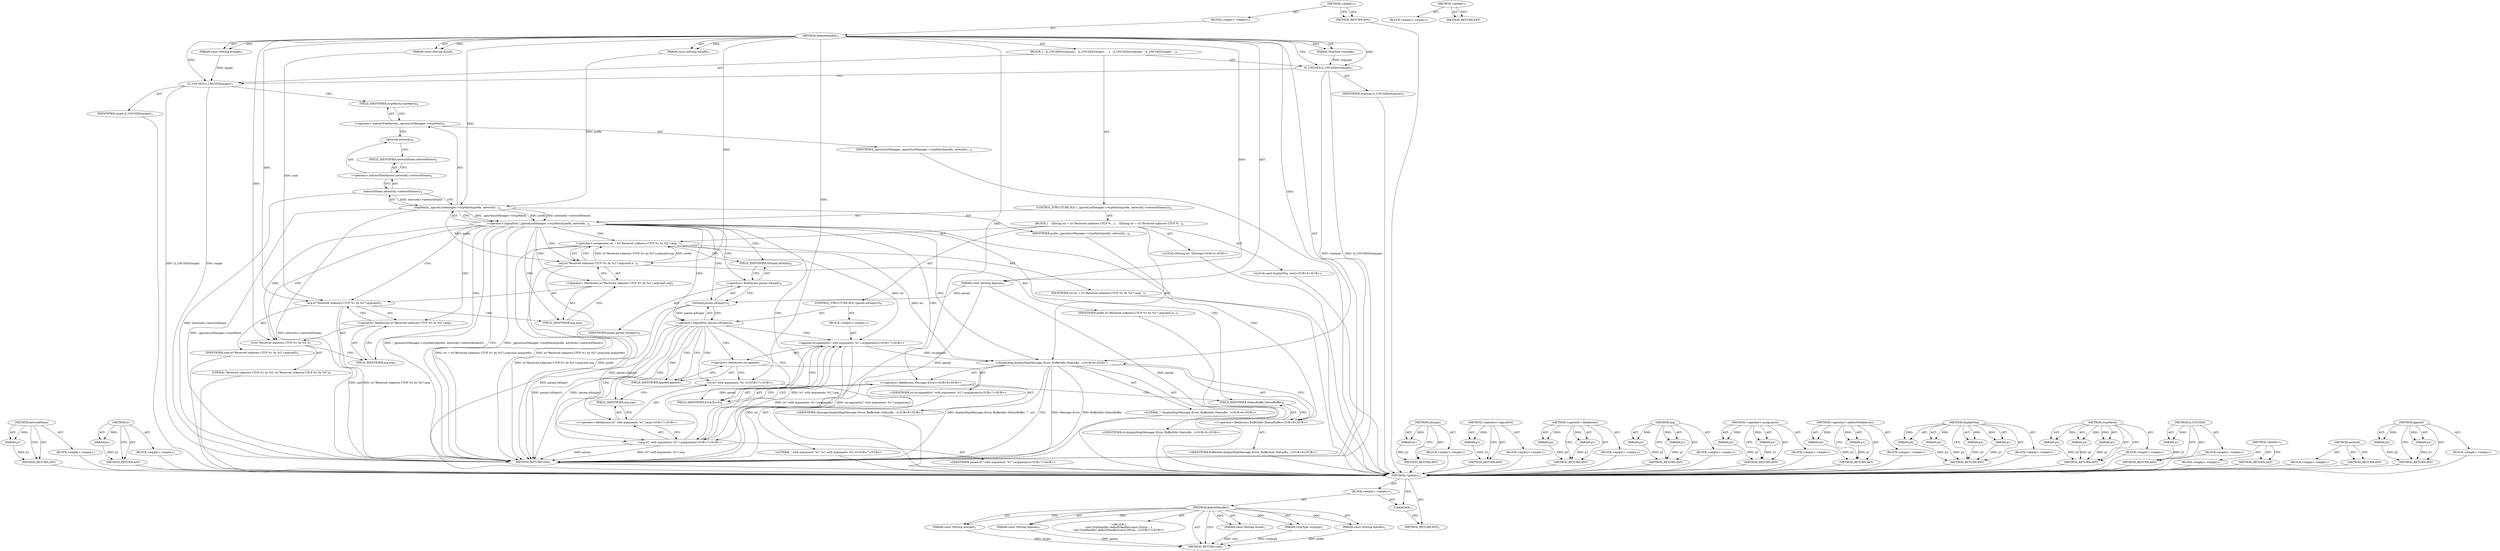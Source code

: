 digraph "&lt;global&gt;" {
vulnerable_117 [label=<(METHOD,networkName)>];
vulnerable_118 [label=<(PARAM,p1)>];
vulnerable_119 [label=<(BLOCK,&lt;empty&gt;,&lt;empty&gt;)>];
vulnerable_120 [label=<(METHOD_RETURN,ANY)>];
vulnerable_139 [label=<(METHOD,tr)>];
vulnerable_140 [label=<(PARAM,p1)>];
vulnerable_141 [label=<(BLOCK,&lt;empty&gt;,&lt;empty&gt;)>];
vulnerable_142 [label=<(METHOD_RETURN,ANY)>];
vulnerable_6 [label=<(METHOD,&lt;global&gt;)<SUB>1</SUB>>];
vulnerable_7 [label=<(BLOCK,&lt;empty&gt;,&lt;empty&gt;)<SUB>1</SUB>>];
vulnerable_8 [label=<(METHOD,defaultHandler)<SUB>1</SUB>>];
vulnerable_9 [label=<(PARAM,const QString &amp;cmd)<SUB>1</SUB>>];
vulnerable_10 [label=<(PARAM,CtcpType ctcptype)<SUB>1</SUB>>];
vulnerable_11 [label=<(PARAM,const QString &amp;prefix)<SUB>1</SUB>>];
vulnerable_12 [label=<(PARAM,const QString &amp;target)<SUB>1</SUB>>];
vulnerable_13 [label=<(PARAM,const QString &amp;param)<SUB>1</SUB>>];
vulnerable_14 [label=<(BLOCK,{
   Q_UNUSED(ctcptype);
   Q_UNUSED(target);
 ...,{
   Q_UNUSED(ctcptype);
   Q_UNUSED(target);
 ...)<SUB>1</SUB>>];
vulnerable_15 [label=<(Q_UNUSED,Q_UNUSED(ctcptype))<SUB>2</SUB>>];
vulnerable_16 [label=<(IDENTIFIER,ctcptype,Q_UNUSED(ctcptype))<SUB>2</SUB>>];
vulnerable_17 [label=<(Q_UNUSED,Q_UNUSED(target))<SUB>3</SUB>>];
vulnerable_18 [label=<(IDENTIFIER,target,Q_UNUSED(target))<SUB>3</SUB>>];
vulnerable_19 [label=<(CONTROL_STRUCTURE,IF,if (!_ignoreListManager-&gt;ctcpMatch(prefix, network()-&gt;networkName())))<SUB>4</SUB>>];
vulnerable_20 [label=<(&lt;operator&gt;.logicalNot,!_ignoreListManager-&gt;ctcpMatch(prefix, network(...)<SUB>4</SUB>>];
vulnerable_21 [label=<(ctcpMatch,_ignoreListManager-&gt;ctcpMatch(prefix, network()...)<SUB>4</SUB>>];
vulnerable_22 [label=<(&lt;operator&gt;.indirectFieldAccess,_ignoreListManager-&gt;ctcpMatch)<SUB>4</SUB>>];
vulnerable_23 [label=<(IDENTIFIER,_ignoreListManager,_ignoreListManager-&gt;ctcpMatch(prefix, network()...)<SUB>4</SUB>>];
vulnerable_24 [label=<(FIELD_IDENTIFIER,ctcpMatch,ctcpMatch)<SUB>4</SUB>>];
vulnerable_25 [label=<(IDENTIFIER,prefix,_ignoreListManager-&gt;ctcpMatch(prefix, network()...)<SUB>4</SUB>>];
vulnerable_26 [label=<(networkName,network()-&gt;networkName())<SUB>4</SUB>>];
vulnerable_27 [label=<(&lt;operator&gt;.indirectFieldAccess,network()-&gt;networkName)<SUB>4</SUB>>];
vulnerable_28 [label=<(network,network())<SUB>4</SUB>>];
vulnerable_29 [label=<(FIELD_IDENTIFIER,networkName,networkName)<SUB>4</SUB>>];
vulnerable_30 [label=<(BLOCK,{
    QString str = tr(&quot;Received unknown CTCP %...,{
    QString str = tr(&quot;Received unknown CTCP %...)<SUB>4</SUB>>];
vulnerable_31 [label="<(LOCAL,QString str: QString)<SUB>5</SUB>>"];
vulnerable_32 [label=<(&lt;operator&gt;.assignment,str = tr(&quot;Received unknown CTCP %1 by %2&quot;).arg(...)<SUB>5</SUB>>];
vulnerable_33 [label=<(IDENTIFIER,str,str = tr(&quot;Received unknown CTCP %1 by %2&quot;).arg(...)<SUB>5</SUB>>];
vulnerable_34 [label=<(arg,tr(&quot;Received unknown CTCP %1 by %2&quot;).arg(cmd).a...)<SUB>5</SUB>>];
vulnerable_35 [label=<(&lt;operator&gt;.fieldAccess,tr(&quot;Received unknown CTCP %1 by %2&quot;).arg(cmd).arg)<SUB>5</SUB>>];
vulnerable_36 [label=<(arg,tr(&quot;Received unknown CTCP %1 by %2&quot;).arg(cmd))<SUB>5</SUB>>];
vulnerable_37 [label=<(&lt;operator&gt;.fieldAccess,tr(&quot;Received unknown CTCP %1 by %2&quot;).arg)<SUB>5</SUB>>];
vulnerable_38 [label=<(tr,tr(&quot;Received unknown CTCP %1 by %2&quot;))<SUB>5</SUB>>];
vulnerable_39 [label=<(LITERAL,&quot;Received unknown CTCP %1 by %2&quot;,tr(&quot;Received unknown CTCP %1 by %2&quot;))<SUB>5</SUB>>];
vulnerable_40 [label=<(FIELD_IDENTIFIER,arg,arg)<SUB>5</SUB>>];
vulnerable_41 [label=<(IDENTIFIER,cmd,tr(&quot;Received unknown CTCP %1 by %2&quot;).arg(cmd))<SUB>5</SUB>>];
vulnerable_42 [label=<(FIELD_IDENTIFIER,arg,arg)<SUB>5</SUB>>];
vulnerable_43 [label=<(IDENTIFIER,prefix,tr(&quot;Received unknown CTCP %1 by %2&quot;).arg(cmd).a...)<SUB>5</SUB>>];
vulnerable_44 [label=<(CONTROL_STRUCTURE,IF,if (!param.isEmpty()))<SUB>6</SUB>>];
vulnerable_45 [label=<(&lt;operator&gt;.logicalNot,!param.isEmpty())<SUB>6</SUB>>];
vulnerable_46 [label=<(isEmpty,param.isEmpty())<SUB>6</SUB>>];
vulnerable_47 [label=<(&lt;operator&gt;.fieldAccess,param.isEmpty)<SUB>6</SUB>>];
vulnerable_48 [label=<(IDENTIFIER,param,param.isEmpty())<SUB>6</SUB>>];
vulnerable_49 [label=<(FIELD_IDENTIFIER,isEmpty,isEmpty)<SUB>6</SUB>>];
vulnerable_50 [label=<(BLOCK,&lt;empty&gt;,&lt;empty&gt;)<SUB>7</SUB>>];
vulnerable_51 [label="<(append,str.append(tr(&quot; with arguments: %1&quot;).arg(param)))<SUB>7</SUB>>"];
vulnerable_52 [label=<(&lt;operator&gt;.fieldAccess,str.append)<SUB>7</SUB>>];
vulnerable_53 [label="<(IDENTIFIER,str,str.append(tr(&quot; with arguments: %1&quot;).arg(param)))<SUB>7</SUB>>"];
vulnerable_54 [label=<(FIELD_IDENTIFIER,append,append)<SUB>7</SUB>>];
vulnerable_55 [label="<(arg,tr(&quot; with arguments: %1&quot;).arg(param))<SUB>7</SUB>>"];
vulnerable_56 [label="<(&lt;operator&gt;.fieldAccess,tr(&quot; with arguments: %1&quot;).arg)<SUB>7</SUB>>"];
vulnerable_57 [label="<(tr,tr(&quot; with arguments: %1&quot;))<SUB>7</SUB>>"];
vulnerable_58 [label="<(LITERAL,&quot; with arguments: %1&quot;,tr(&quot; with arguments: %1&quot;))<SUB>7</SUB>>"];
vulnerable_59 [label=<(FIELD_IDENTIFIER,arg,arg)<SUB>7</SUB>>];
vulnerable_60 [label="<(IDENTIFIER,param,tr(&quot; with arguments: %1&quot;).arg(param))<SUB>7</SUB>>"];
vulnerable_61 [label="<(LOCAL,emit displayMsg: emit)<SUB>8</SUB>>"];
vulnerable_62 [label="<(displayMsg,displayMsg(Message::Error, BufferInfo::StatusBu...)<SUB>8</SUB>>"];
vulnerable_63 [label="<(&lt;operator&gt;.fieldAccess,Message::Error)<SUB>8</SUB>>"];
vulnerable_64 [label="<(IDENTIFIER,Message,displayMsg(Message::Error, BufferInfo::StatusBu...)<SUB>8</SUB>>"];
vulnerable_65 [label=<(FIELD_IDENTIFIER,Error,Error)<SUB>8</SUB>>];
vulnerable_66 [label="<(&lt;operator&gt;.fieldAccess,BufferInfo::StatusBuffer)<SUB>8</SUB>>"];
vulnerable_67 [label="<(IDENTIFIER,BufferInfo,displayMsg(Message::Error, BufferInfo::StatusBu...)<SUB>8</SUB>>"];
vulnerable_68 [label=<(FIELD_IDENTIFIER,StatusBuffer,StatusBuffer)<SUB>8</SUB>>];
vulnerable_69 [label="<(LITERAL,&quot;&quot;,displayMsg(Message::Error, BufferInfo::StatusBu...)<SUB>8</SUB>>"];
vulnerable_70 [label="<(IDENTIFIER,str,displayMsg(Message::Error, BufferInfo::StatusBu...)<SUB>8</SUB>>"];
vulnerable_71 [label=<(METHOD_RETURN,void)<SUB>1</SUB>>];
vulnerable_73 [label=<(METHOD_RETURN,ANY)<SUB>1</SUB>>];
vulnerable_143 [label=<(METHOD,isEmpty)>];
vulnerable_144 [label=<(PARAM,p1)>];
vulnerable_145 [label=<(BLOCK,&lt;empty&gt;,&lt;empty&gt;)>];
vulnerable_146 [label=<(METHOD_RETURN,ANY)>];
vulnerable_102 [label=<(METHOD,&lt;operator&gt;.logicalNot)>];
vulnerable_103 [label=<(PARAM,p1)>];
vulnerable_104 [label=<(BLOCK,&lt;empty&gt;,&lt;empty&gt;)>];
vulnerable_105 [label=<(METHOD_RETURN,ANY)>];
vulnerable_134 [label=<(METHOD,&lt;operator&gt;.fieldAccess)>];
vulnerable_135 [label=<(PARAM,p1)>];
vulnerable_136 [label=<(PARAM,p2)>];
vulnerable_137 [label=<(BLOCK,&lt;empty&gt;,&lt;empty&gt;)>];
vulnerable_138 [label=<(METHOD_RETURN,ANY)>];
vulnerable_129 [label=<(METHOD,arg)>];
vulnerable_130 [label=<(PARAM,p1)>];
vulnerable_131 [label=<(PARAM,p2)>];
vulnerable_132 [label=<(BLOCK,&lt;empty&gt;,&lt;empty&gt;)>];
vulnerable_133 [label=<(METHOD_RETURN,ANY)>];
vulnerable_124 [label=<(METHOD,&lt;operator&gt;.assignment)>];
vulnerable_125 [label=<(PARAM,p1)>];
vulnerable_126 [label=<(PARAM,p2)>];
vulnerable_127 [label=<(BLOCK,&lt;empty&gt;,&lt;empty&gt;)>];
vulnerable_128 [label=<(METHOD_RETURN,ANY)>];
vulnerable_112 [label=<(METHOD,&lt;operator&gt;.indirectFieldAccess)>];
vulnerable_113 [label=<(PARAM,p1)>];
vulnerable_114 [label=<(PARAM,p2)>];
vulnerable_115 [label=<(BLOCK,&lt;empty&gt;,&lt;empty&gt;)>];
vulnerable_116 [label=<(METHOD_RETURN,ANY)>];
vulnerable_152 [label=<(METHOD,displayMsg)>];
vulnerable_153 [label=<(PARAM,p1)>];
vulnerable_154 [label=<(PARAM,p2)>];
vulnerable_155 [label=<(PARAM,p3)>];
vulnerable_156 [label=<(PARAM,p4)>];
vulnerable_157 [label=<(BLOCK,&lt;empty&gt;,&lt;empty&gt;)>];
vulnerable_158 [label=<(METHOD_RETURN,ANY)>];
vulnerable_106 [label=<(METHOD,ctcpMatch)>];
vulnerable_107 [label=<(PARAM,p1)>];
vulnerable_108 [label=<(PARAM,p2)>];
vulnerable_109 [label=<(PARAM,p3)>];
vulnerable_110 [label=<(BLOCK,&lt;empty&gt;,&lt;empty&gt;)>];
vulnerable_111 [label=<(METHOD_RETURN,ANY)>];
vulnerable_98 [label=<(METHOD,Q_UNUSED)>];
vulnerable_99 [label=<(PARAM,p1)>];
vulnerable_100 [label=<(BLOCK,&lt;empty&gt;,&lt;empty&gt;)>];
vulnerable_101 [label=<(METHOD_RETURN,ANY)>];
vulnerable_92 [label=<(METHOD,&lt;global&gt;)<SUB>1</SUB>>];
vulnerable_93 [label=<(BLOCK,&lt;empty&gt;,&lt;empty&gt;)>];
vulnerable_94 [label=<(METHOD_RETURN,ANY)>];
vulnerable_121 [label=<(METHOD,network)>];
vulnerable_122 [label=<(BLOCK,&lt;empty&gt;,&lt;empty&gt;)>];
vulnerable_123 [label=<(METHOD_RETURN,ANY)>];
vulnerable_147 [label=<(METHOD,append)>];
vulnerable_148 [label=<(PARAM,p1)>];
vulnerable_149 [label=<(PARAM,p2)>];
vulnerable_150 [label=<(BLOCK,&lt;empty&gt;,&lt;empty&gt;)>];
vulnerable_151 [label=<(METHOD_RETURN,ANY)>];
fixed_6 [label=<(METHOD,&lt;global&gt;)<SUB>1</SUB>>];
fixed_7 [label=<(BLOCK,&lt;empty&gt;,&lt;empty&gt;)<SUB>1</SUB>>];
fixed_8 [label=<(METHOD,defaultHandler)<SUB>1</SUB>>];
fixed_9 [label=<(PARAM,const QString &amp;cmd)<SUB>1</SUB>>];
fixed_10 [label=<(PARAM,CtcpType ctcptype)<SUB>1</SUB>>];
fixed_11 [label=<(PARAM,const QString &amp;prefix)<SUB>1</SUB>>];
fixed_12 [label=<(PARAM,const QString &amp;target)<SUB>1</SUB>>];
fixed_13 [label=<(PARAM,const QString &amp;param)<SUB>1</SUB>>];
fixed_14 [label="<(BLOCK,{
void CtcpHandler::defaultHandler(const QStrin...,{
void CtcpHandler::defaultHandler(const QStrin...)<SUB>1</SUB>>"];
fixed_15 [label=<(METHOD_RETURN,void)<SUB>1</SUB>>];
fixed_17 [label=<(UNKNOWN,,)>];
fixed_18 [label=<(METHOD_RETURN,ANY)<SUB>1</SUB>>];
fixed_29 [label=<(METHOD,&lt;global&gt;)<SUB>1</SUB>>];
fixed_30 [label=<(BLOCK,&lt;empty&gt;,&lt;empty&gt;)>];
fixed_31 [label=<(METHOD_RETURN,ANY)>];
vulnerable_117 -> vulnerable_118  [key=0, label="AST: "];
vulnerable_117 -> vulnerable_118  [key=1, label="DDG: "];
vulnerable_117 -> vulnerable_119  [key=0, label="AST: "];
vulnerable_117 -> vulnerable_120  [key=0, label="AST: "];
vulnerable_117 -> vulnerable_120  [key=1, label="CFG: "];
vulnerable_118 -> vulnerable_120  [key=0, label="DDG: p1"];
vulnerable_119 -> fixed_6  [key=0];
vulnerable_120 -> fixed_6  [key=0];
vulnerable_139 -> vulnerable_140  [key=0, label="AST: "];
vulnerable_139 -> vulnerable_140  [key=1, label="DDG: "];
vulnerable_139 -> vulnerable_141  [key=0, label="AST: "];
vulnerable_139 -> vulnerable_142  [key=0, label="AST: "];
vulnerable_139 -> vulnerable_142  [key=1, label="CFG: "];
vulnerable_140 -> vulnerable_142  [key=0, label="DDG: p1"];
vulnerable_141 -> fixed_6  [key=0];
vulnerable_142 -> fixed_6  [key=0];
vulnerable_6 -> vulnerable_7  [key=0, label="AST: "];
vulnerable_6 -> vulnerable_73  [key=0, label="AST: "];
vulnerable_6 -> vulnerable_73  [key=1, label="CFG: "];
vulnerable_7 -> vulnerable_8  [key=0, label="AST: "];
vulnerable_8 -> vulnerable_9  [key=0, label="AST: "];
vulnerable_8 -> vulnerable_9  [key=1, label="DDG: "];
vulnerable_8 -> vulnerable_10  [key=0, label="AST: "];
vulnerable_8 -> vulnerable_10  [key=1, label="DDG: "];
vulnerable_8 -> vulnerable_11  [key=0, label="AST: "];
vulnerable_8 -> vulnerable_11  [key=1, label="DDG: "];
vulnerable_8 -> vulnerable_12  [key=0, label="AST: "];
vulnerable_8 -> vulnerable_12  [key=1, label="DDG: "];
vulnerable_8 -> vulnerable_13  [key=0, label="AST: "];
vulnerable_8 -> vulnerable_13  [key=1, label="DDG: "];
vulnerable_8 -> vulnerable_14  [key=0, label="AST: "];
vulnerable_8 -> vulnerable_71  [key=0, label="AST: "];
vulnerable_8 -> vulnerable_15  [key=0, label="CFG: "];
vulnerable_8 -> vulnerable_15  [key=1, label="DDG: "];
vulnerable_8 -> vulnerable_17  [key=0, label="DDG: "];
vulnerable_8 -> vulnerable_21  [key=0, label="DDG: "];
vulnerable_8 -> vulnerable_62  [key=0, label="DDG: "];
vulnerable_8 -> vulnerable_34  [key=0, label="DDG: "];
vulnerable_8 -> vulnerable_36  [key=0, label="DDG: "];
vulnerable_8 -> vulnerable_55  [key=0, label="DDG: "];
vulnerable_8 -> vulnerable_38  [key=0, label="DDG: "];
vulnerable_8 -> vulnerable_57  [key=0, label="DDG: "];
vulnerable_9 -> vulnerable_36  [key=0, label="DDG: cmd"];
vulnerable_10 -> vulnerable_15  [key=0, label="DDG: ctcptype"];
vulnerable_11 -> vulnerable_21  [key=0, label="DDG: prefix"];
vulnerable_12 -> vulnerable_17  [key=0, label="DDG: target"];
vulnerable_13 -> vulnerable_71  [key=0, label="DDG: param"];
vulnerable_13 -> vulnerable_46  [key=0, label="DDG: param"];
vulnerable_13 -> vulnerable_55  [key=0, label="DDG: param"];
vulnerable_14 -> vulnerable_15  [key=0, label="AST: "];
vulnerable_14 -> vulnerable_17  [key=0, label="AST: "];
vulnerable_14 -> vulnerable_19  [key=0, label="AST: "];
vulnerable_15 -> vulnerable_16  [key=0, label="AST: "];
vulnerable_15 -> vulnerable_17  [key=0, label="CFG: "];
vulnerable_15 -> vulnerable_71  [key=0, label="DDG: ctcptype"];
vulnerable_15 -> vulnerable_71  [key=1, label="DDG: Q_UNUSED(ctcptype)"];
vulnerable_16 -> fixed_6  [key=0];
vulnerable_17 -> vulnerable_18  [key=0, label="AST: "];
vulnerable_17 -> vulnerable_24  [key=0, label="CFG: "];
vulnerable_17 -> vulnerable_71  [key=0, label="DDG: target"];
vulnerable_17 -> vulnerable_71  [key=1, label="DDG: Q_UNUSED(target)"];
vulnerable_18 -> fixed_6  [key=0];
vulnerable_19 -> vulnerable_20  [key=0, label="AST: "];
vulnerable_19 -> vulnerable_30  [key=0, label="AST: "];
vulnerable_20 -> vulnerable_21  [key=0, label="AST: "];
vulnerable_20 -> vulnerable_71  [key=0, label="CFG: "];
vulnerable_20 -> vulnerable_71  [key=1, label="DDG: _ignoreListManager-&gt;ctcpMatch(prefix, network()-&gt;networkName())"];
vulnerable_20 -> vulnerable_71  [key=2, label="DDG: !_ignoreListManager-&gt;ctcpMatch(prefix, network()-&gt;networkName())"];
vulnerable_20 -> vulnerable_38  [key=0, label="CFG: "];
vulnerable_20 -> vulnerable_38  [key=1, label="CDG: "];
vulnerable_20 -> vulnerable_47  [key=0, label="CDG: "];
vulnerable_20 -> vulnerable_34  [key=0, label="CDG: "];
vulnerable_20 -> vulnerable_32  [key=0, label="CDG: "];
vulnerable_20 -> vulnerable_68  [key=0, label="CDG: "];
vulnerable_20 -> vulnerable_49  [key=0, label="CDG: "];
vulnerable_20 -> vulnerable_42  [key=0, label="CDG: "];
vulnerable_20 -> vulnerable_66  [key=0, label="CDG: "];
vulnerable_20 -> vulnerable_36  [key=0, label="CDG: "];
vulnerable_20 -> vulnerable_37  [key=0, label="CDG: "];
vulnerable_20 -> vulnerable_46  [key=0, label="CDG: "];
vulnerable_20 -> vulnerable_45  [key=0, label="CDG: "];
vulnerable_20 -> vulnerable_63  [key=0, label="CDG: "];
vulnerable_20 -> vulnerable_40  [key=0, label="CDG: "];
vulnerable_20 -> vulnerable_65  [key=0, label="CDG: "];
vulnerable_20 -> vulnerable_35  [key=0, label="CDG: "];
vulnerable_20 -> vulnerable_62  [key=0, label="CDG: "];
vulnerable_21 -> vulnerable_22  [key=0, label="AST: "];
vulnerable_21 -> vulnerable_25  [key=0, label="AST: "];
vulnerable_21 -> vulnerable_26  [key=0, label="AST: "];
vulnerable_21 -> vulnerable_20  [key=0, label="CFG: "];
vulnerable_21 -> vulnerable_20  [key=1, label="DDG: _ignoreListManager-&gt;ctcpMatch"];
vulnerable_21 -> vulnerable_20  [key=2, label="DDG: prefix"];
vulnerable_21 -> vulnerable_20  [key=3, label="DDG: network()-&gt;networkName()"];
vulnerable_21 -> vulnerable_71  [key=0, label="DDG: _ignoreListManager-&gt;ctcpMatch"];
vulnerable_21 -> vulnerable_71  [key=1, label="DDG: network()-&gt;networkName()"];
vulnerable_21 -> vulnerable_34  [key=0, label="DDG: prefix"];
vulnerable_22 -> vulnerable_23  [key=0, label="AST: "];
vulnerable_22 -> vulnerable_24  [key=0, label="AST: "];
vulnerable_22 -> vulnerable_28  [key=0, label="CFG: "];
vulnerable_23 -> fixed_6  [key=0];
vulnerable_24 -> vulnerable_22  [key=0, label="CFG: "];
vulnerable_25 -> fixed_6  [key=0];
vulnerable_26 -> vulnerable_27  [key=0, label="AST: "];
vulnerable_26 -> vulnerable_21  [key=0, label="CFG: "];
vulnerable_26 -> vulnerable_21  [key=1, label="DDG: network()-&gt;networkName"];
vulnerable_26 -> vulnerable_71  [key=0, label="DDG: network()-&gt;networkName"];
vulnerable_27 -> vulnerable_28  [key=0, label="AST: "];
vulnerable_27 -> vulnerable_29  [key=0, label="AST: "];
vulnerable_27 -> vulnerable_26  [key=0, label="CFG: "];
vulnerable_28 -> vulnerable_29  [key=0, label="CFG: "];
vulnerable_29 -> vulnerable_27  [key=0, label="CFG: "];
vulnerable_30 -> vulnerable_31  [key=0, label="AST: "];
vulnerable_30 -> vulnerable_32  [key=0, label="AST: "];
vulnerable_30 -> vulnerable_44  [key=0, label="AST: "];
vulnerable_30 -> vulnerable_61  [key=0, label="AST: "];
vulnerable_30 -> vulnerable_62  [key=0, label="AST: "];
vulnerable_31 -> fixed_6  [key=0];
vulnerable_32 -> vulnerable_33  [key=0, label="AST: "];
vulnerable_32 -> vulnerable_34  [key=0, label="AST: "];
vulnerable_32 -> vulnerable_49  [key=0, label="CFG: "];
vulnerable_32 -> vulnerable_71  [key=0, label="DDG: tr(&quot;Received unknown CTCP %1 by %2&quot;).arg(cmd).arg(prefix)"];
vulnerable_32 -> vulnerable_71  [key=1, label="DDG: str = tr(&quot;Received unknown CTCP %1 by %2&quot;).arg(cmd).arg(prefix)"];
vulnerable_32 -> vulnerable_62  [key=0, label="DDG: str"];
vulnerable_32 -> vulnerable_51  [key=0, label="DDG: str"];
vulnerable_33 -> fixed_6  [key=0];
vulnerable_34 -> vulnerable_35  [key=0, label="AST: "];
vulnerable_34 -> vulnerable_43  [key=0, label="AST: "];
vulnerable_34 -> vulnerable_32  [key=0, label="CFG: "];
vulnerable_34 -> vulnerable_32  [key=1, label="DDG: tr(&quot;Received unknown CTCP %1 by %2&quot;).arg(cmd).arg"];
vulnerable_34 -> vulnerable_32  [key=2, label="DDG: prefix"];
vulnerable_34 -> vulnerable_71  [key=0, label="DDG: tr(&quot;Received unknown CTCP %1 by %2&quot;).arg(cmd).arg"];
vulnerable_34 -> vulnerable_71  [key=1, label="DDG: prefix"];
vulnerable_35 -> vulnerable_36  [key=0, label="AST: "];
vulnerable_35 -> vulnerable_42  [key=0, label="AST: "];
vulnerable_35 -> vulnerable_34  [key=0, label="CFG: "];
vulnerable_36 -> vulnerable_37  [key=0, label="AST: "];
vulnerable_36 -> vulnerable_41  [key=0, label="AST: "];
vulnerable_36 -> vulnerable_42  [key=0, label="CFG: "];
vulnerable_36 -> vulnerable_71  [key=0, label="DDG: tr(&quot;Received unknown CTCP %1 by %2&quot;).arg"];
vulnerable_36 -> vulnerable_71  [key=1, label="DDG: cmd"];
vulnerable_37 -> vulnerable_38  [key=0, label="AST: "];
vulnerable_37 -> vulnerable_40  [key=0, label="AST: "];
vulnerable_37 -> vulnerable_36  [key=0, label="CFG: "];
vulnerable_38 -> vulnerable_39  [key=0, label="AST: "];
vulnerable_38 -> vulnerable_40  [key=0, label="CFG: "];
vulnerable_39 -> fixed_6  [key=0];
vulnerable_40 -> vulnerable_37  [key=0, label="CFG: "];
vulnerable_41 -> fixed_6  [key=0];
vulnerable_42 -> vulnerable_35  [key=0, label="CFG: "];
vulnerable_43 -> fixed_6  [key=0];
vulnerable_44 -> vulnerable_45  [key=0, label="AST: "];
vulnerable_44 -> vulnerable_50  [key=0, label="AST: "];
vulnerable_45 -> vulnerable_46  [key=0, label="AST: "];
vulnerable_45 -> vulnerable_54  [key=0, label="CFG: "];
vulnerable_45 -> vulnerable_54  [key=1, label="CDG: "];
vulnerable_45 -> vulnerable_65  [key=0, label="CFG: "];
vulnerable_45 -> vulnerable_71  [key=0, label="DDG: param.isEmpty()"];
vulnerable_45 -> vulnerable_71  [key=1, label="DDG: !param.isEmpty()"];
vulnerable_45 -> vulnerable_51  [key=0, label="CDG: "];
vulnerable_45 -> vulnerable_57  [key=0, label="CDG: "];
vulnerable_45 -> vulnerable_52  [key=0, label="CDG: "];
vulnerable_45 -> vulnerable_56  [key=0, label="CDG: "];
vulnerable_45 -> vulnerable_59  [key=0, label="CDG: "];
vulnerable_45 -> vulnerable_55  [key=0, label="CDG: "];
vulnerable_46 -> vulnerable_47  [key=0, label="AST: "];
vulnerable_46 -> vulnerable_45  [key=0, label="CFG: "];
vulnerable_46 -> vulnerable_45  [key=1, label="DDG: param.isEmpty"];
vulnerable_46 -> vulnerable_71  [key=0, label="DDG: param.isEmpty"];
vulnerable_46 -> vulnerable_55  [key=0, label="DDG: param.isEmpty"];
vulnerable_47 -> vulnerable_48  [key=0, label="AST: "];
vulnerable_47 -> vulnerable_49  [key=0, label="AST: "];
vulnerable_47 -> vulnerable_46  [key=0, label="CFG: "];
vulnerable_48 -> fixed_6  [key=0];
vulnerable_49 -> vulnerable_47  [key=0, label="CFG: "];
vulnerable_50 -> vulnerable_51  [key=0, label="AST: "];
vulnerable_51 -> vulnerable_52  [key=0, label="AST: "];
vulnerable_51 -> vulnerable_55  [key=0, label="AST: "];
vulnerable_51 -> vulnerable_65  [key=0, label="CFG: "];
vulnerable_51 -> vulnerable_71  [key=0, label="DDG: tr(&quot; with arguments: %1&quot;).arg(param)"];
vulnerable_51 -> vulnerable_71  [key=1, label="DDG: str.append(tr(&quot; with arguments: %1&quot;).arg(param))"];
vulnerable_51 -> vulnerable_62  [key=0, label="DDG: str.append"];
vulnerable_52 -> vulnerable_53  [key=0, label="AST: "];
vulnerable_52 -> vulnerable_54  [key=0, label="AST: "];
vulnerable_52 -> vulnerable_57  [key=0, label="CFG: "];
vulnerable_53 -> fixed_6  [key=0];
vulnerable_54 -> vulnerable_52  [key=0, label="CFG: "];
vulnerable_55 -> vulnerable_56  [key=0, label="AST: "];
vulnerable_55 -> vulnerable_60  [key=0, label="AST: "];
vulnerable_55 -> vulnerable_51  [key=0, label="CFG: "];
vulnerable_55 -> vulnerable_51  [key=1, label="DDG: tr(&quot; with arguments: %1&quot;).arg"];
vulnerable_55 -> vulnerable_51  [key=2, label="DDG: param"];
vulnerable_55 -> vulnerable_71  [key=0, label="DDG: tr(&quot; with arguments: %1&quot;).arg"];
vulnerable_55 -> vulnerable_71  [key=1, label="DDG: param"];
vulnerable_56 -> vulnerable_57  [key=0, label="AST: "];
vulnerable_56 -> vulnerable_59  [key=0, label="AST: "];
vulnerable_56 -> vulnerable_55  [key=0, label="CFG: "];
vulnerable_57 -> vulnerable_58  [key=0, label="AST: "];
vulnerable_57 -> vulnerable_59  [key=0, label="CFG: "];
vulnerable_58 -> fixed_6  [key=0];
vulnerable_59 -> vulnerable_56  [key=0, label="CFG: "];
vulnerable_60 -> fixed_6  [key=0];
vulnerable_61 -> fixed_6  [key=0];
vulnerable_62 -> vulnerable_63  [key=0, label="AST: "];
vulnerable_62 -> vulnerable_66  [key=0, label="AST: "];
vulnerable_62 -> vulnerable_69  [key=0, label="AST: "];
vulnerable_62 -> vulnerable_70  [key=0, label="AST: "];
vulnerable_62 -> vulnerable_71  [key=0, label="CFG: "];
vulnerable_62 -> vulnerable_71  [key=1, label="DDG: Message::Error"];
vulnerable_62 -> vulnerable_71  [key=2, label="DDG: BufferInfo::StatusBuffer"];
vulnerable_62 -> vulnerable_71  [key=3, label="DDG: str"];
vulnerable_62 -> vulnerable_71  [key=4, label="DDG: displayMsg(Message::Error, BufferInfo::StatusBuffer, &quot;&quot;, str)"];
vulnerable_63 -> vulnerable_64  [key=0, label="AST: "];
vulnerable_63 -> vulnerable_65  [key=0, label="AST: "];
vulnerable_63 -> vulnerable_68  [key=0, label="CFG: "];
vulnerable_64 -> fixed_6  [key=0];
vulnerable_65 -> vulnerable_63  [key=0, label="CFG: "];
vulnerable_66 -> vulnerable_67  [key=0, label="AST: "];
vulnerable_66 -> vulnerable_68  [key=0, label="AST: "];
vulnerable_66 -> vulnerable_62  [key=0, label="CFG: "];
vulnerable_67 -> fixed_6  [key=0];
vulnerable_68 -> vulnerable_66  [key=0, label="CFG: "];
vulnerable_69 -> fixed_6  [key=0];
vulnerable_70 -> fixed_6  [key=0];
vulnerable_71 -> fixed_6  [key=0];
vulnerable_73 -> fixed_6  [key=0];
vulnerable_143 -> vulnerable_144  [key=0, label="AST: "];
vulnerable_143 -> vulnerable_144  [key=1, label="DDG: "];
vulnerable_143 -> vulnerable_145  [key=0, label="AST: "];
vulnerable_143 -> vulnerable_146  [key=0, label="AST: "];
vulnerable_143 -> vulnerable_146  [key=1, label="CFG: "];
vulnerable_144 -> vulnerable_146  [key=0, label="DDG: p1"];
vulnerable_145 -> fixed_6  [key=0];
vulnerable_146 -> fixed_6  [key=0];
vulnerable_102 -> vulnerable_103  [key=0, label="AST: "];
vulnerable_102 -> vulnerable_103  [key=1, label="DDG: "];
vulnerable_102 -> vulnerable_104  [key=0, label="AST: "];
vulnerable_102 -> vulnerable_105  [key=0, label="AST: "];
vulnerable_102 -> vulnerable_105  [key=1, label="CFG: "];
vulnerable_103 -> vulnerable_105  [key=0, label="DDG: p1"];
vulnerable_104 -> fixed_6  [key=0];
vulnerable_105 -> fixed_6  [key=0];
vulnerable_134 -> vulnerable_135  [key=0, label="AST: "];
vulnerable_134 -> vulnerable_135  [key=1, label="DDG: "];
vulnerable_134 -> vulnerable_137  [key=0, label="AST: "];
vulnerable_134 -> vulnerable_136  [key=0, label="AST: "];
vulnerable_134 -> vulnerable_136  [key=1, label="DDG: "];
vulnerable_134 -> vulnerable_138  [key=0, label="AST: "];
vulnerable_134 -> vulnerable_138  [key=1, label="CFG: "];
vulnerable_135 -> vulnerable_138  [key=0, label="DDG: p1"];
vulnerable_136 -> vulnerable_138  [key=0, label="DDG: p2"];
vulnerable_137 -> fixed_6  [key=0];
vulnerable_138 -> fixed_6  [key=0];
vulnerable_129 -> vulnerable_130  [key=0, label="AST: "];
vulnerable_129 -> vulnerable_130  [key=1, label="DDG: "];
vulnerable_129 -> vulnerable_132  [key=0, label="AST: "];
vulnerable_129 -> vulnerable_131  [key=0, label="AST: "];
vulnerable_129 -> vulnerable_131  [key=1, label="DDG: "];
vulnerable_129 -> vulnerable_133  [key=0, label="AST: "];
vulnerable_129 -> vulnerable_133  [key=1, label="CFG: "];
vulnerable_130 -> vulnerable_133  [key=0, label="DDG: p1"];
vulnerable_131 -> vulnerable_133  [key=0, label="DDG: p2"];
vulnerable_132 -> fixed_6  [key=0];
vulnerable_133 -> fixed_6  [key=0];
vulnerable_124 -> vulnerable_125  [key=0, label="AST: "];
vulnerable_124 -> vulnerable_125  [key=1, label="DDG: "];
vulnerable_124 -> vulnerable_127  [key=0, label="AST: "];
vulnerable_124 -> vulnerable_126  [key=0, label="AST: "];
vulnerable_124 -> vulnerable_126  [key=1, label="DDG: "];
vulnerable_124 -> vulnerable_128  [key=0, label="AST: "];
vulnerable_124 -> vulnerable_128  [key=1, label="CFG: "];
vulnerable_125 -> vulnerable_128  [key=0, label="DDG: p1"];
vulnerable_126 -> vulnerable_128  [key=0, label="DDG: p2"];
vulnerable_127 -> fixed_6  [key=0];
vulnerable_128 -> fixed_6  [key=0];
vulnerable_112 -> vulnerable_113  [key=0, label="AST: "];
vulnerable_112 -> vulnerable_113  [key=1, label="DDG: "];
vulnerable_112 -> vulnerable_115  [key=0, label="AST: "];
vulnerable_112 -> vulnerable_114  [key=0, label="AST: "];
vulnerable_112 -> vulnerable_114  [key=1, label="DDG: "];
vulnerable_112 -> vulnerable_116  [key=0, label="AST: "];
vulnerable_112 -> vulnerable_116  [key=1, label="CFG: "];
vulnerable_113 -> vulnerable_116  [key=0, label="DDG: p1"];
vulnerable_114 -> vulnerable_116  [key=0, label="DDG: p2"];
vulnerable_115 -> fixed_6  [key=0];
vulnerable_116 -> fixed_6  [key=0];
vulnerable_152 -> vulnerable_153  [key=0, label="AST: "];
vulnerable_152 -> vulnerable_153  [key=1, label="DDG: "];
vulnerable_152 -> vulnerable_157  [key=0, label="AST: "];
vulnerable_152 -> vulnerable_154  [key=0, label="AST: "];
vulnerable_152 -> vulnerable_154  [key=1, label="DDG: "];
vulnerable_152 -> vulnerable_158  [key=0, label="AST: "];
vulnerable_152 -> vulnerable_158  [key=1, label="CFG: "];
vulnerable_152 -> vulnerable_155  [key=0, label="AST: "];
vulnerable_152 -> vulnerable_155  [key=1, label="DDG: "];
vulnerable_152 -> vulnerable_156  [key=0, label="AST: "];
vulnerable_152 -> vulnerable_156  [key=1, label="DDG: "];
vulnerable_153 -> vulnerable_158  [key=0, label="DDG: p1"];
vulnerable_154 -> vulnerable_158  [key=0, label="DDG: p2"];
vulnerable_155 -> vulnerable_158  [key=0, label="DDG: p3"];
vulnerable_156 -> vulnerable_158  [key=0, label="DDG: p4"];
vulnerable_157 -> fixed_6  [key=0];
vulnerable_158 -> fixed_6  [key=0];
vulnerable_106 -> vulnerable_107  [key=0, label="AST: "];
vulnerable_106 -> vulnerable_107  [key=1, label="DDG: "];
vulnerable_106 -> vulnerable_110  [key=0, label="AST: "];
vulnerable_106 -> vulnerable_108  [key=0, label="AST: "];
vulnerable_106 -> vulnerable_108  [key=1, label="DDG: "];
vulnerable_106 -> vulnerable_111  [key=0, label="AST: "];
vulnerable_106 -> vulnerable_111  [key=1, label="CFG: "];
vulnerable_106 -> vulnerable_109  [key=0, label="AST: "];
vulnerable_106 -> vulnerable_109  [key=1, label="DDG: "];
vulnerable_107 -> vulnerable_111  [key=0, label="DDG: p1"];
vulnerable_108 -> vulnerable_111  [key=0, label="DDG: p2"];
vulnerable_109 -> vulnerable_111  [key=0, label="DDG: p3"];
vulnerable_110 -> fixed_6  [key=0];
vulnerable_111 -> fixed_6  [key=0];
vulnerable_98 -> vulnerable_99  [key=0, label="AST: "];
vulnerable_98 -> vulnerable_99  [key=1, label="DDG: "];
vulnerable_98 -> vulnerable_100  [key=0, label="AST: "];
vulnerable_98 -> vulnerable_101  [key=0, label="AST: "];
vulnerable_98 -> vulnerable_101  [key=1, label="CFG: "];
vulnerable_99 -> vulnerable_101  [key=0, label="DDG: p1"];
vulnerable_100 -> fixed_6  [key=0];
vulnerable_101 -> fixed_6  [key=0];
vulnerable_92 -> vulnerable_93  [key=0, label="AST: "];
vulnerable_92 -> vulnerable_94  [key=0, label="AST: "];
vulnerable_92 -> vulnerable_94  [key=1, label="CFG: "];
vulnerable_93 -> fixed_6  [key=0];
vulnerable_94 -> fixed_6  [key=0];
vulnerable_121 -> vulnerable_122  [key=0, label="AST: "];
vulnerable_121 -> vulnerable_123  [key=0, label="AST: "];
vulnerable_121 -> vulnerable_123  [key=1, label="CFG: "];
vulnerable_122 -> fixed_6  [key=0];
vulnerable_123 -> fixed_6  [key=0];
vulnerable_147 -> vulnerable_148  [key=0, label="AST: "];
vulnerable_147 -> vulnerable_148  [key=1, label="DDG: "];
vulnerable_147 -> vulnerable_150  [key=0, label="AST: "];
vulnerable_147 -> vulnerable_149  [key=0, label="AST: "];
vulnerable_147 -> vulnerable_149  [key=1, label="DDG: "];
vulnerable_147 -> vulnerable_151  [key=0, label="AST: "];
vulnerable_147 -> vulnerable_151  [key=1, label="CFG: "];
vulnerable_148 -> vulnerable_151  [key=0, label="DDG: p1"];
vulnerable_149 -> vulnerable_151  [key=0, label="DDG: p2"];
vulnerable_150 -> fixed_6  [key=0];
vulnerable_151 -> fixed_6  [key=0];
fixed_6 -> fixed_7  [key=0, label="AST: "];
fixed_6 -> fixed_18  [key=0, label="AST: "];
fixed_6 -> fixed_17  [key=0, label="CFG: "];
fixed_7 -> fixed_8  [key=0, label="AST: "];
fixed_7 -> fixed_17  [key=0, label="AST: "];
fixed_8 -> fixed_9  [key=0, label="AST: "];
fixed_8 -> fixed_9  [key=1, label="DDG: "];
fixed_8 -> fixed_10  [key=0, label="AST: "];
fixed_8 -> fixed_10  [key=1, label="DDG: "];
fixed_8 -> fixed_11  [key=0, label="AST: "];
fixed_8 -> fixed_11  [key=1, label="DDG: "];
fixed_8 -> fixed_12  [key=0, label="AST: "];
fixed_8 -> fixed_12  [key=1, label="DDG: "];
fixed_8 -> fixed_13  [key=0, label="AST: "];
fixed_8 -> fixed_13  [key=1, label="DDG: "];
fixed_8 -> fixed_14  [key=0, label="AST: "];
fixed_8 -> fixed_15  [key=0, label="AST: "];
fixed_8 -> fixed_15  [key=1, label="CFG: "];
fixed_9 -> fixed_15  [key=0, label="DDG: cmd"];
fixed_10 -> fixed_15  [key=0, label="DDG: ctcptype"];
fixed_11 -> fixed_15  [key=0, label="DDG: prefix"];
fixed_12 -> fixed_15  [key=0, label="DDG: target"];
fixed_13 -> fixed_15  [key=0, label="DDG: param"];
fixed_17 -> fixed_18  [key=0, label="CFG: "];
fixed_29 -> fixed_30  [key=0, label="AST: "];
fixed_29 -> fixed_31  [key=0, label="AST: "];
fixed_29 -> fixed_31  [key=1, label="CFG: "];
}
